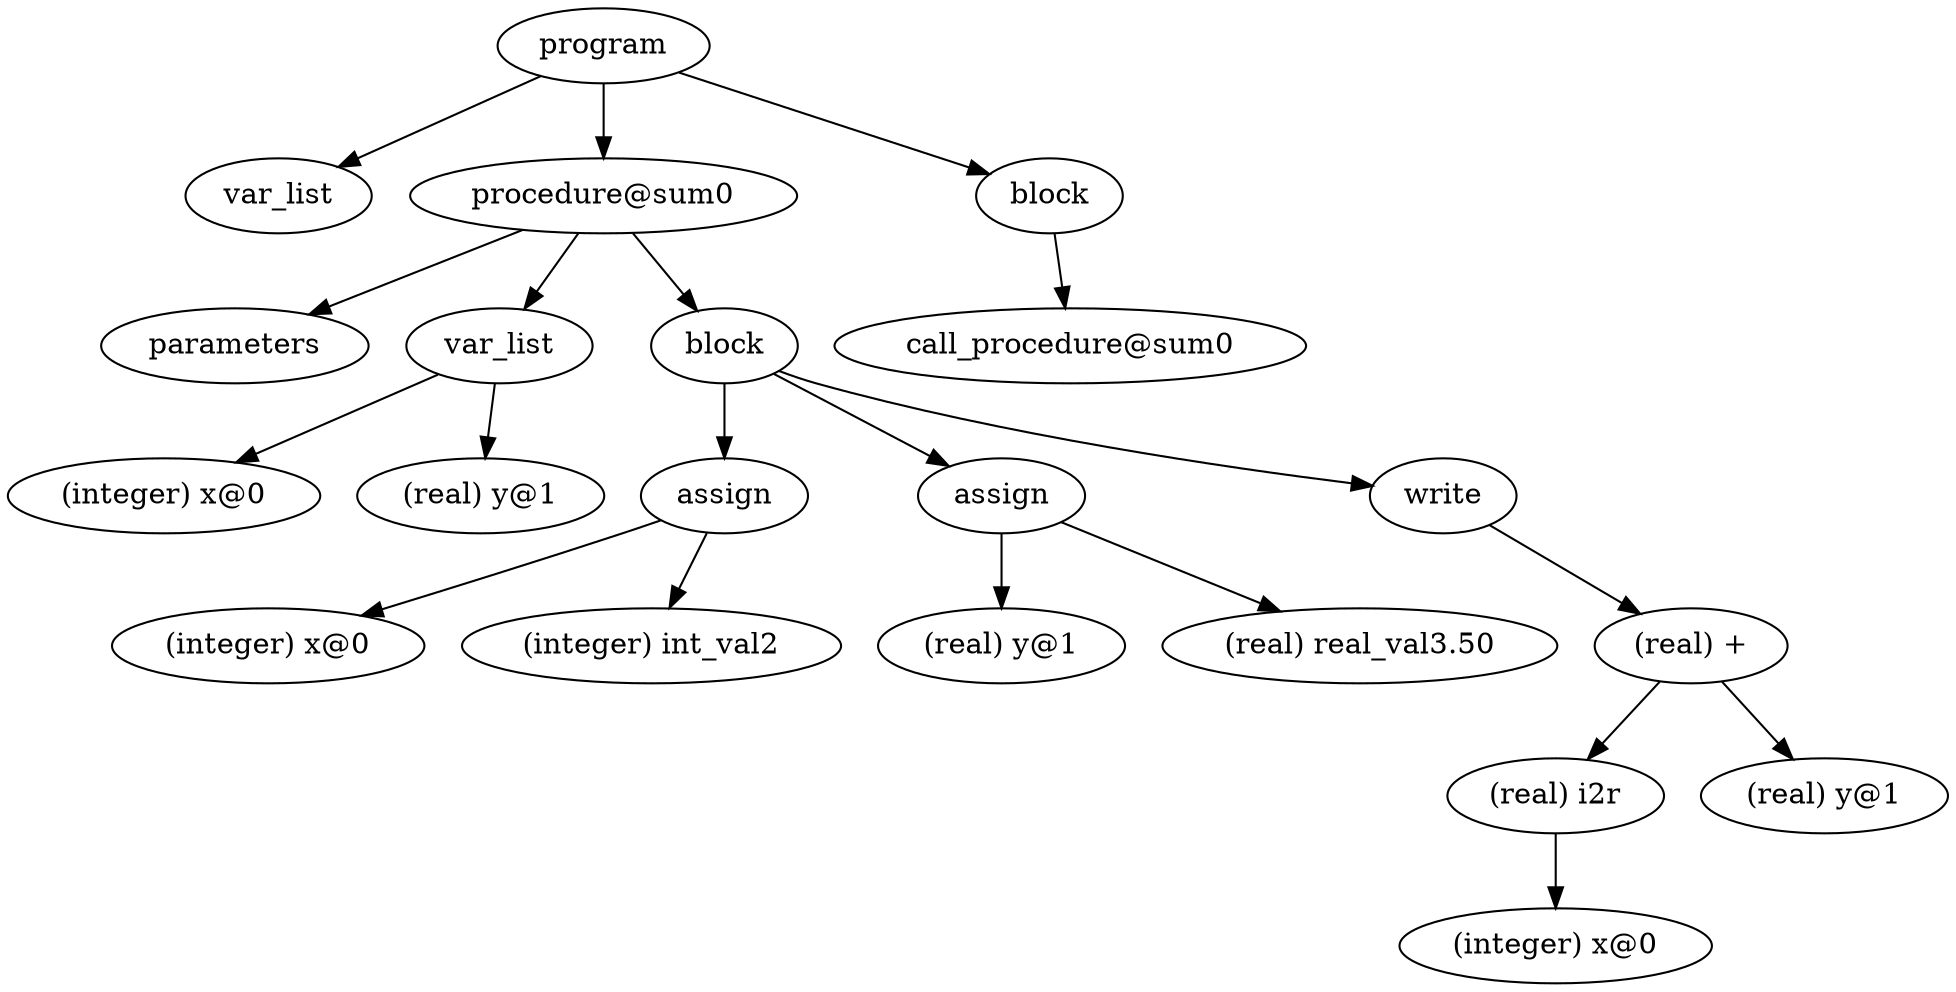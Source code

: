digraph {
graph [ordering="out"];
node0[label="program"];
node1[label="var_list"];
node0 -> node1;
node2[label="procedure@sum0"];
node3[label="parameters"];
node2 -> node3;
node4[label="var_list"];
node5[label="(integer) x@0"];
node4 -> node5;
node6[label="(real) y@1"];
node4 -> node6;
node2 -> node4;
node7[label="block"];
node8[label="assign"];
node9[label="(integer) x@0"];
node8 -> node9;
node10[label="(integer) int_val2"];
node8 -> node10;
node7 -> node8;
node11[label="assign"];
node12[label="(real) y@1"];
node11 -> node12;
node13[label="(real) real_val3.50"];
node11 -> node13;
node7 -> node11;
node14[label="write"];
node15[label="(real) +"];
node16[label="(real) i2r"];
node17[label="(integer) x@0"];
node16 -> node17;
node15 -> node16;
node18[label="(real) y@1"];
node15 -> node18;
node14 -> node15;
node7 -> node14;
node2 -> node7;
node0 -> node2;
node19[label="block"];
node20[label="call_procedure@sum0"];
node19 -> node20;
node0 -> node19;
}
